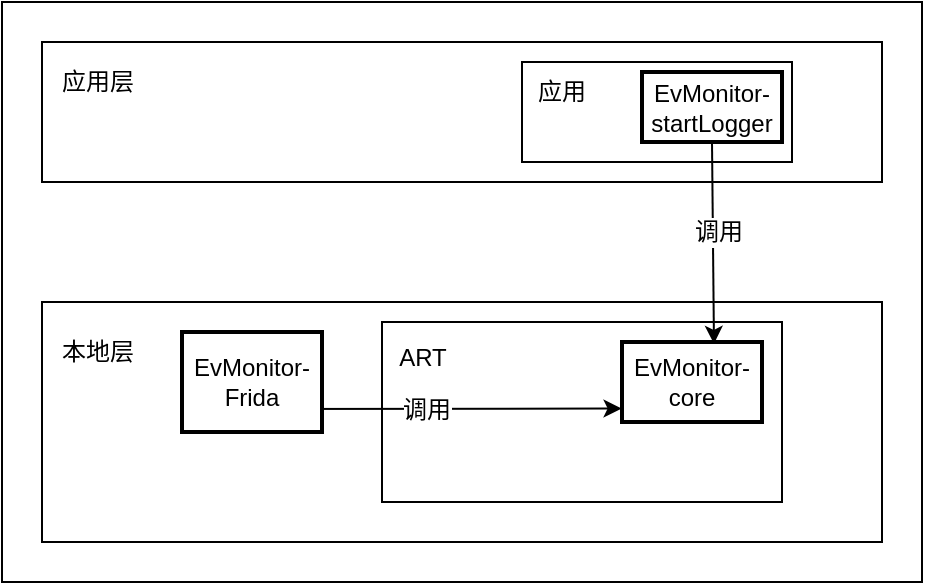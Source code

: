 <mxfile version="10.6.6" type="device"><diagram id="xH0wEtacQj7i_WWhaLW-" name="Page-1"><mxGraphModel dx="797" dy="481" grid="1" gridSize="10" guides="1" tooltips="1" connect="1" arrows="1" fold="1" page="1" pageScale="1" pageWidth="850" pageHeight="1100" math="0" shadow="0"><root><mxCell id="0"/><mxCell id="1" parent="0"/><mxCell id="UDmsYpzTCNOjrbyoULY0-18" value="" style="group" vertex="1" connectable="0" parent="1"><mxGeometry x="30" y="230" width="460" height="290" as="geometry"/></mxCell><mxCell id="UDmsYpzTCNOjrbyoULY0-2" value="" style="rounded=0;whiteSpace=wrap;html=1;" vertex="1" parent="UDmsYpzTCNOjrbyoULY0-18"><mxGeometry width="460" height="290" as="geometry"/></mxCell><mxCell id="UDmsYpzTCNOjrbyoULY0-3" value="" style="rounded=0;whiteSpace=wrap;html=1;" vertex="1" parent="UDmsYpzTCNOjrbyoULY0-18"><mxGeometry x="20" y="150" width="420" height="120" as="geometry"/></mxCell><mxCell id="UDmsYpzTCNOjrbyoULY0-10" value="" style="rounded=0;whiteSpace=wrap;html=1;" vertex="1" parent="UDmsYpzTCNOjrbyoULY0-18"><mxGeometry x="20" y="20" width="420" height="70" as="geometry"/></mxCell><mxCell id="UDmsYpzTCNOjrbyoULY0-12" value="" style="group" vertex="1" connectable="0" parent="UDmsYpzTCNOjrbyoULY0-18"><mxGeometry x="190" y="160" width="200" height="90" as="geometry"/></mxCell><mxCell id="UDmsYpzTCNOjrbyoULY0-6" value="" style="rounded=0;whiteSpace=wrap;html=1;" vertex="1" parent="UDmsYpzTCNOjrbyoULY0-12"><mxGeometry width="200" height="90" as="geometry"/></mxCell><mxCell id="UDmsYpzTCNOjrbyoULY0-7" value="ART" style="text;html=1;strokeColor=none;fillColor=none;align=center;verticalAlign=middle;whiteSpace=wrap;rounded=0;" vertex="1" parent="UDmsYpzTCNOjrbyoULY0-12"><mxGeometry y="9" width="40.816" height="18" as="geometry"/></mxCell><mxCell id="UDmsYpzTCNOjrbyoULY0-4" value="EvMonitor-core" style="rounded=0;whiteSpace=wrap;html=1;strokeWidth=2;" vertex="1" parent="UDmsYpzTCNOjrbyoULY0-18"><mxGeometry x="310" y="170" width="70" height="40" as="geometry"/></mxCell><mxCell id="UDmsYpzTCNOjrbyoULY0-9" value="" style="endArrow=classic;html=1;exitX=0.996;exitY=0.887;exitDx=0;exitDy=0;exitPerimeter=0;entryX=-0.003;entryY=0.832;entryDx=0;entryDy=0;entryPerimeter=0;" edge="1" parent="UDmsYpzTCNOjrbyoULY0-18" target="UDmsYpzTCNOjrbyoULY0-4"><mxGeometry width="50" height="50" relative="1" as="geometry"><mxPoint x="89.81" y="203.476" as="sourcePoint"/><mxPoint x="150" y="203.648" as="targetPoint"/></mxGeometry></mxCell><mxCell id="UDmsYpzTCNOjrbyoULY0-21" value="调用" style="text;html=1;resizable=0;points=[];align=center;verticalAlign=middle;labelBackgroundColor=#ffffff;" vertex="1" connectable="0" parent="UDmsYpzTCNOjrbyoULY0-9"><mxGeometry x="0.111" relative="1" as="geometry"><mxPoint as="offset"/></mxGeometry></mxCell><mxCell id="UDmsYpzTCNOjrbyoULY0-5" value="EvMonitor-&lt;br&gt;Frida" style="rounded=0;whiteSpace=wrap;html=1;strokeWidth=2;" vertex="1" parent="UDmsYpzTCNOjrbyoULY0-18"><mxGeometry x="90" y="165" width="70" height="50" as="geometry"/></mxCell><mxCell id="UDmsYpzTCNOjrbyoULY0-8" value="本地层" style="text;html=1;strokeColor=none;fillColor=none;align=center;verticalAlign=middle;whiteSpace=wrap;rounded=0;" vertex="1" parent="UDmsYpzTCNOjrbyoULY0-18"><mxGeometry x="28" y="165" width="40" height="20" as="geometry"/></mxCell><mxCell id="UDmsYpzTCNOjrbyoULY0-13" value="应用层" style="text;html=1;strokeColor=none;fillColor=none;align=center;verticalAlign=middle;whiteSpace=wrap;rounded=0;" vertex="1" parent="UDmsYpzTCNOjrbyoULY0-18"><mxGeometry x="28" y="30" width="40" height="20" as="geometry"/></mxCell><mxCell id="UDmsYpzTCNOjrbyoULY0-14" value="" style="rounded=0;whiteSpace=wrap;html=1;strokeWidth=1;" vertex="1" parent="UDmsYpzTCNOjrbyoULY0-18"><mxGeometry x="260" y="30" width="135" height="50" as="geometry"/></mxCell><mxCell id="UDmsYpzTCNOjrbyoULY0-15" value="应用" style="text;html=1;strokeColor=none;fillColor=none;align=center;verticalAlign=middle;whiteSpace=wrap;rounded=0;" vertex="1" parent="UDmsYpzTCNOjrbyoULY0-18"><mxGeometry x="260" y="35" width="40" height="20" as="geometry"/></mxCell><mxCell id="UDmsYpzTCNOjrbyoULY0-16" value="EvMonitor-startLogger" style="rounded=0;whiteSpace=wrap;html=1;strokeWidth=2;" vertex="1" parent="UDmsYpzTCNOjrbyoULY0-18"><mxGeometry x="320" y="35" width="70" height="35" as="geometry"/></mxCell><mxCell id="UDmsYpzTCNOjrbyoULY0-17" value="" style="endArrow=classic;html=1;exitX=0.5;exitY=1;exitDx=0;exitDy=0;entryX=0.657;entryY=0.023;entryDx=0;entryDy=0;entryPerimeter=0;" edge="1" parent="UDmsYpzTCNOjrbyoULY0-18" source="UDmsYpzTCNOjrbyoULY0-16" target="UDmsYpzTCNOjrbyoULY0-4"><mxGeometry width="50" height="50" relative="1" as="geometry"><mxPoint x="450.476" y="150" as="sourcePoint"/><mxPoint x="500.476" y="100" as="targetPoint"/></mxGeometry></mxCell><mxCell id="UDmsYpzTCNOjrbyoULY0-20" value="调用" style="text;html=1;resizable=0;points=[];align=center;verticalAlign=middle;labelBackgroundColor=#ffffff;" vertex="1" connectable="0" parent="UDmsYpzTCNOjrbyoULY0-17"><mxGeometry x="-0.113" y="2" relative="1" as="geometry"><mxPoint as="offset"/></mxGeometry></mxCell></root></mxGraphModel></diagram></mxfile>